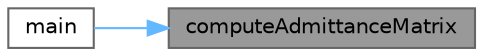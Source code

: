 digraph "computeAdmittanceMatrix"
{
 // LATEX_PDF_SIZE
  bgcolor="transparent";
  edge [fontname=Helvetica,fontsize=10,labelfontname=Helvetica,labelfontsize=10];
  node [fontname=Helvetica,fontsize=10,shape=box,height=0.2,width=0.4];
  rankdir="RL";
  Node1 [id="Node000001",label="computeAdmittanceMatrix",height=0.2,width=0.4,color="gray40", fillcolor="grey60", style="filled", fontcolor="black",tooltip="Computes the complex bus admittance matrix ($$ Y_{bus} $$)."];
  Node1 -> Node2 [id="edge1_Node000001_Node000002",dir="back",color="steelblue1",style="solid",tooltip=" "];
  Node2 [id="Node000002",label="main",height=0.2,width=0.4,color="grey40", fillcolor="white", style="filled",URL="$main_8_c.html#a0ddf1224851353fc92bfbff6f499fa97",tooltip=" "];
}
